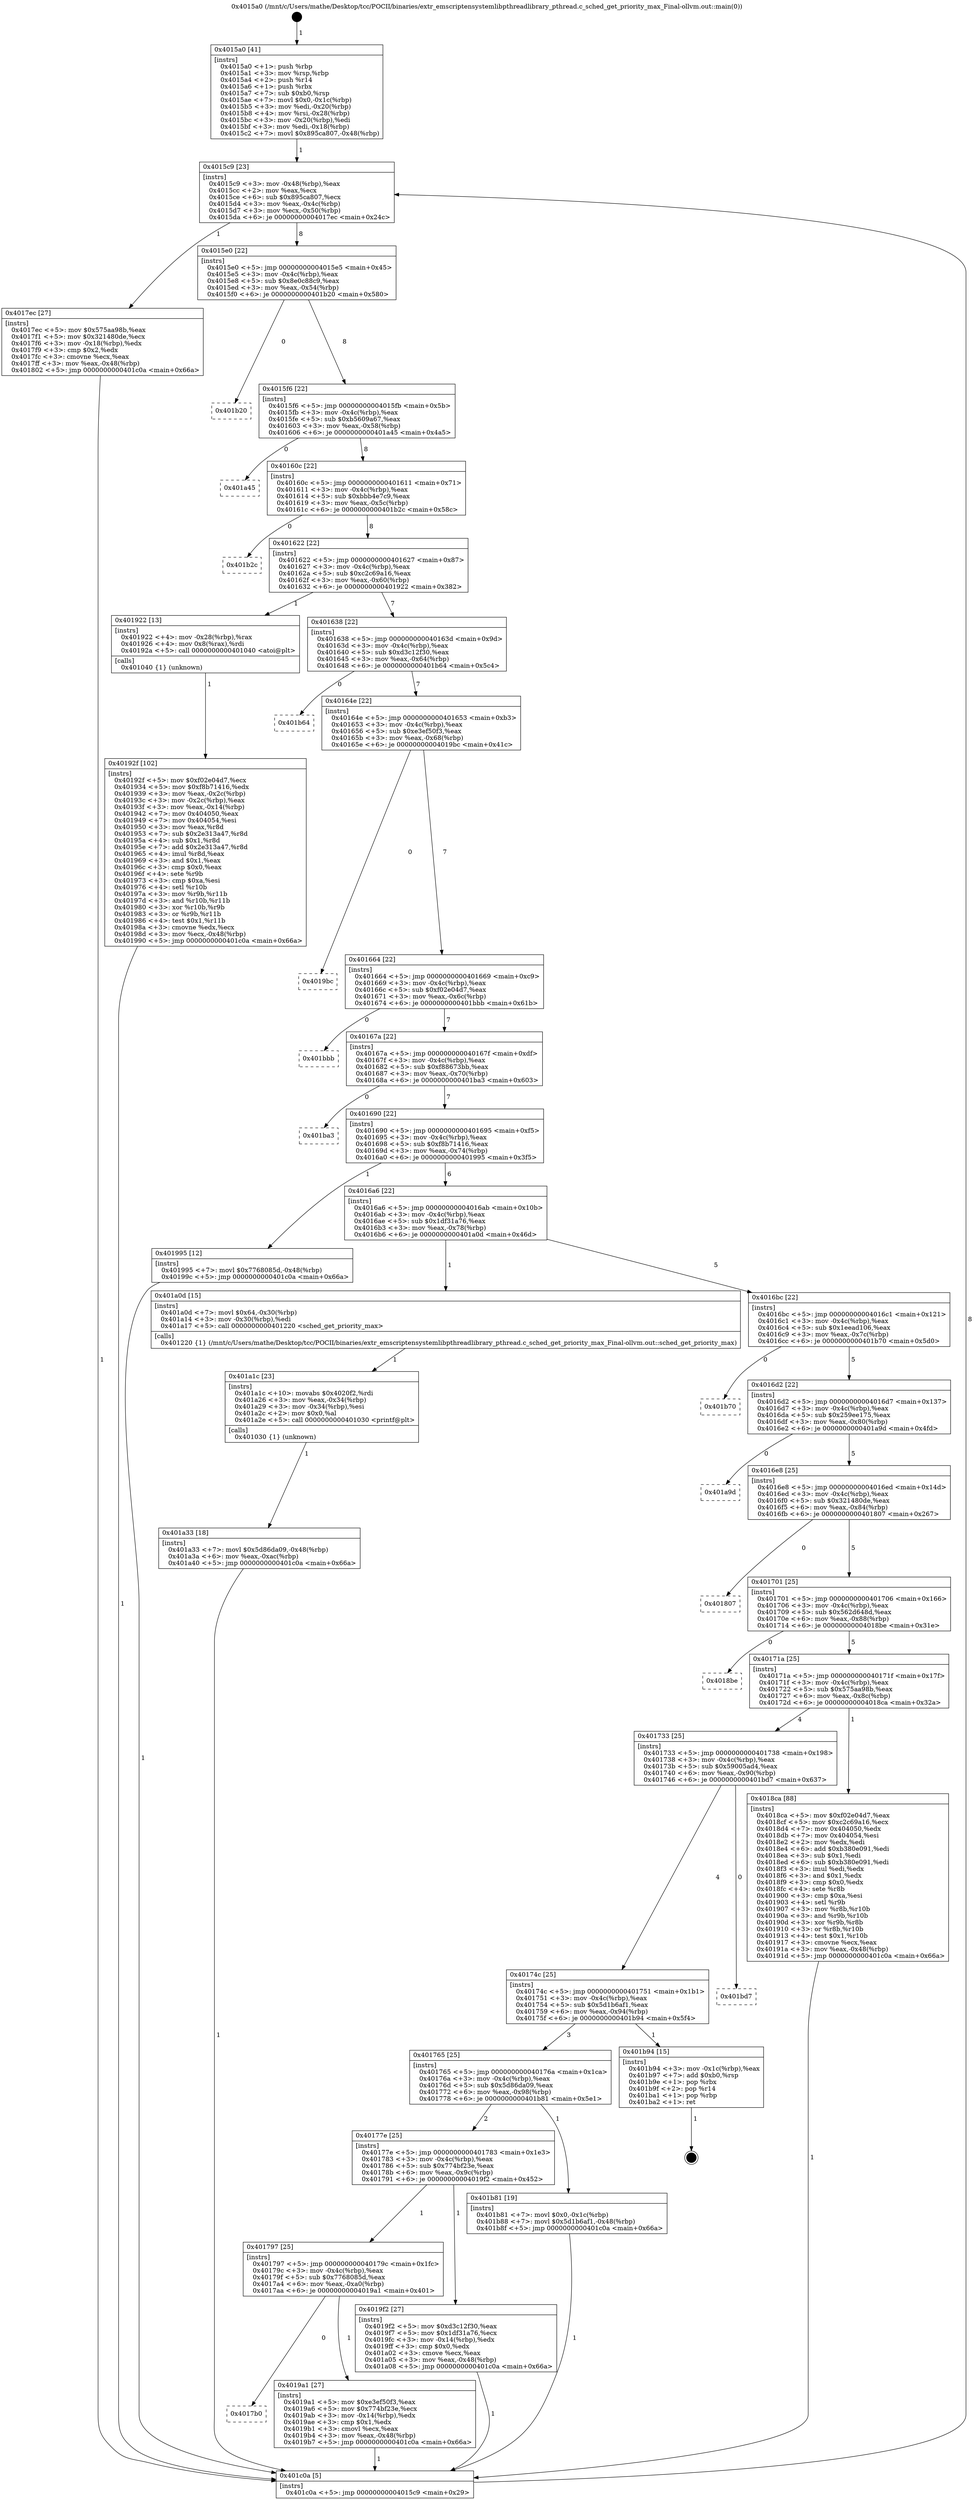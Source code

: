 digraph "0x4015a0" {
  label = "0x4015a0 (/mnt/c/Users/mathe/Desktop/tcc/POCII/binaries/extr_emscriptensystemlibpthreadlibrary_pthread.c_sched_get_priority_max_Final-ollvm.out::main(0))"
  labelloc = "t"
  node[shape=record]

  Entry [label="",width=0.3,height=0.3,shape=circle,fillcolor=black,style=filled]
  "0x4015c9" [label="{
     0x4015c9 [23]\l
     | [instrs]\l
     &nbsp;&nbsp;0x4015c9 \<+3\>: mov -0x48(%rbp),%eax\l
     &nbsp;&nbsp;0x4015cc \<+2\>: mov %eax,%ecx\l
     &nbsp;&nbsp;0x4015ce \<+6\>: sub $0x895ca807,%ecx\l
     &nbsp;&nbsp;0x4015d4 \<+3\>: mov %eax,-0x4c(%rbp)\l
     &nbsp;&nbsp;0x4015d7 \<+3\>: mov %ecx,-0x50(%rbp)\l
     &nbsp;&nbsp;0x4015da \<+6\>: je 00000000004017ec \<main+0x24c\>\l
  }"]
  "0x4017ec" [label="{
     0x4017ec [27]\l
     | [instrs]\l
     &nbsp;&nbsp;0x4017ec \<+5\>: mov $0x575aa98b,%eax\l
     &nbsp;&nbsp;0x4017f1 \<+5\>: mov $0x321480de,%ecx\l
     &nbsp;&nbsp;0x4017f6 \<+3\>: mov -0x18(%rbp),%edx\l
     &nbsp;&nbsp;0x4017f9 \<+3\>: cmp $0x2,%edx\l
     &nbsp;&nbsp;0x4017fc \<+3\>: cmovne %ecx,%eax\l
     &nbsp;&nbsp;0x4017ff \<+3\>: mov %eax,-0x48(%rbp)\l
     &nbsp;&nbsp;0x401802 \<+5\>: jmp 0000000000401c0a \<main+0x66a\>\l
  }"]
  "0x4015e0" [label="{
     0x4015e0 [22]\l
     | [instrs]\l
     &nbsp;&nbsp;0x4015e0 \<+5\>: jmp 00000000004015e5 \<main+0x45\>\l
     &nbsp;&nbsp;0x4015e5 \<+3\>: mov -0x4c(%rbp),%eax\l
     &nbsp;&nbsp;0x4015e8 \<+5\>: sub $0x8e0c88c9,%eax\l
     &nbsp;&nbsp;0x4015ed \<+3\>: mov %eax,-0x54(%rbp)\l
     &nbsp;&nbsp;0x4015f0 \<+6\>: je 0000000000401b20 \<main+0x580\>\l
  }"]
  "0x401c0a" [label="{
     0x401c0a [5]\l
     | [instrs]\l
     &nbsp;&nbsp;0x401c0a \<+5\>: jmp 00000000004015c9 \<main+0x29\>\l
  }"]
  "0x4015a0" [label="{
     0x4015a0 [41]\l
     | [instrs]\l
     &nbsp;&nbsp;0x4015a0 \<+1\>: push %rbp\l
     &nbsp;&nbsp;0x4015a1 \<+3\>: mov %rsp,%rbp\l
     &nbsp;&nbsp;0x4015a4 \<+2\>: push %r14\l
     &nbsp;&nbsp;0x4015a6 \<+1\>: push %rbx\l
     &nbsp;&nbsp;0x4015a7 \<+7\>: sub $0xb0,%rsp\l
     &nbsp;&nbsp;0x4015ae \<+7\>: movl $0x0,-0x1c(%rbp)\l
     &nbsp;&nbsp;0x4015b5 \<+3\>: mov %edi,-0x20(%rbp)\l
     &nbsp;&nbsp;0x4015b8 \<+4\>: mov %rsi,-0x28(%rbp)\l
     &nbsp;&nbsp;0x4015bc \<+3\>: mov -0x20(%rbp),%edi\l
     &nbsp;&nbsp;0x4015bf \<+3\>: mov %edi,-0x18(%rbp)\l
     &nbsp;&nbsp;0x4015c2 \<+7\>: movl $0x895ca807,-0x48(%rbp)\l
  }"]
  Exit [label="",width=0.3,height=0.3,shape=circle,fillcolor=black,style=filled,peripheries=2]
  "0x401b20" [label="{
     0x401b20\l
  }", style=dashed]
  "0x4015f6" [label="{
     0x4015f6 [22]\l
     | [instrs]\l
     &nbsp;&nbsp;0x4015f6 \<+5\>: jmp 00000000004015fb \<main+0x5b\>\l
     &nbsp;&nbsp;0x4015fb \<+3\>: mov -0x4c(%rbp),%eax\l
     &nbsp;&nbsp;0x4015fe \<+5\>: sub $0xb5609a67,%eax\l
     &nbsp;&nbsp;0x401603 \<+3\>: mov %eax,-0x58(%rbp)\l
     &nbsp;&nbsp;0x401606 \<+6\>: je 0000000000401a45 \<main+0x4a5\>\l
  }"]
  "0x401a33" [label="{
     0x401a33 [18]\l
     | [instrs]\l
     &nbsp;&nbsp;0x401a33 \<+7\>: movl $0x5d86da09,-0x48(%rbp)\l
     &nbsp;&nbsp;0x401a3a \<+6\>: mov %eax,-0xac(%rbp)\l
     &nbsp;&nbsp;0x401a40 \<+5\>: jmp 0000000000401c0a \<main+0x66a\>\l
  }"]
  "0x401a45" [label="{
     0x401a45\l
  }", style=dashed]
  "0x40160c" [label="{
     0x40160c [22]\l
     | [instrs]\l
     &nbsp;&nbsp;0x40160c \<+5\>: jmp 0000000000401611 \<main+0x71\>\l
     &nbsp;&nbsp;0x401611 \<+3\>: mov -0x4c(%rbp),%eax\l
     &nbsp;&nbsp;0x401614 \<+5\>: sub $0xbbb4e7c9,%eax\l
     &nbsp;&nbsp;0x401619 \<+3\>: mov %eax,-0x5c(%rbp)\l
     &nbsp;&nbsp;0x40161c \<+6\>: je 0000000000401b2c \<main+0x58c\>\l
  }"]
  "0x401a1c" [label="{
     0x401a1c [23]\l
     | [instrs]\l
     &nbsp;&nbsp;0x401a1c \<+10\>: movabs $0x4020f2,%rdi\l
     &nbsp;&nbsp;0x401a26 \<+3\>: mov %eax,-0x34(%rbp)\l
     &nbsp;&nbsp;0x401a29 \<+3\>: mov -0x34(%rbp),%esi\l
     &nbsp;&nbsp;0x401a2c \<+2\>: mov $0x0,%al\l
     &nbsp;&nbsp;0x401a2e \<+5\>: call 0000000000401030 \<printf@plt\>\l
     | [calls]\l
     &nbsp;&nbsp;0x401030 \{1\} (unknown)\l
  }"]
  "0x401b2c" [label="{
     0x401b2c\l
  }", style=dashed]
  "0x401622" [label="{
     0x401622 [22]\l
     | [instrs]\l
     &nbsp;&nbsp;0x401622 \<+5\>: jmp 0000000000401627 \<main+0x87\>\l
     &nbsp;&nbsp;0x401627 \<+3\>: mov -0x4c(%rbp),%eax\l
     &nbsp;&nbsp;0x40162a \<+5\>: sub $0xc2c69a16,%eax\l
     &nbsp;&nbsp;0x40162f \<+3\>: mov %eax,-0x60(%rbp)\l
     &nbsp;&nbsp;0x401632 \<+6\>: je 0000000000401922 \<main+0x382\>\l
  }"]
  "0x4017b0" [label="{
     0x4017b0\l
  }", style=dashed]
  "0x401922" [label="{
     0x401922 [13]\l
     | [instrs]\l
     &nbsp;&nbsp;0x401922 \<+4\>: mov -0x28(%rbp),%rax\l
     &nbsp;&nbsp;0x401926 \<+4\>: mov 0x8(%rax),%rdi\l
     &nbsp;&nbsp;0x40192a \<+5\>: call 0000000000401040 \<atoi@plt\>\l
     | [calls]\l
     &nbsp;&nbsp;0x401040 \{1\} (unknown)\l
  }"]
  "0x401638" [label="{
     0x401638 [22]\l
     | [instrs]\l
     &nbsp;&nbsp;0x401638 \<+5\>: jmp 000000000040163d \<main+0x9d\>\l
     &nbsp;&nbsp;0x40163d \<+3\>: mov -0x4c(%rbp),%eax\l
     &nbsp;&nbsp;0x401640 \<+5\>: sub $0xd3c12f30,%eax\l
     &nbsp;&nbsp;0x401645 \<+3\>: mov %eax,-0x64(%rbp)\l
     &nbsp;&nbsp;0x401648 \<+6\>: je 0000000000401b64 \<main+0x5c4\>\l
  }"]
  "0x4019a1" [label="{
     0x4019a1 [27]\l
     | [instrs]\l
     &nbsp;&nbsp;0x4019a1 \<+5\>: mov $0xe3ef50f3,%eax\l
     &nbsp;&nbsp;0x4019a6 \<+5\>: mov $0x774bf23e,%ecx\l
     &nbsp;&nbsp;0x4019ab \<+3\>: mov -0x14(%rbp),%edx\l
     &nbsp;&nbsp;0x4019ae \<+3\>: cmp $0x1,%edx\l
     &nbsp;&nbsp;0x4019b1 \<+3\>: cmovl %ecx,%eax\l
     &nbsp;&nbsp;0x4019b4 \<+3\>: mov %eax,-0x48(%rbp)\l
     &nbsp;&nbsp;0x4019b7 \<+5\>: jmp 0000000000401c0a \<main+0x66a\>\l
  }"]
  "0x401b64" [label="{
     0x401b64\l
  }", style=dashed]
  "0x40164e" [label="{
     0x40164e [22]\l
     | [instrs]\l
     &nbsp;&nbsp;0x40164e \<+5\>: jmp 0000000000401653 \<main+0xb3\>\l
     &nbsp;&nbsp;0x401653 \<+3\>: mov -0x4c(%rbp),%eax\l
     &nbsp;&nbsp;0x401656 \<+5\>: sub $0xe3ef50f3,%eax\l
     &nbsp;&nbsp;0x40165b \<+3\>: mov %eax,-0x68(%rbp)\l
     &nbsp;&nbsp;0x40165e \<+6\>: je 00000000004019bc \<main+0x41c\>\l
  }"]
  "0x401797" [label="{
     0x401797 [25]\l
     | [instrs]\l
     &nbsp;&nbsp;0x401797 \<+5\>: jmp 000000000040179c \<main+0x1fc\>\l
     &nbsp;&nbsp;0x40179c \<+3\>: mov -0x4c(%rbp),%eax\l
     &nbsp;&nbsp;0x40179f \<+5\>: sub $0x7768085d,%eax\l
     &nbsp;&nbsp;0x4017a4 \<+6\>: mov %eax,-0xa0(%rbp)\l
     &nbsp;&nbsp;0x4017aa \<+6\>: je 00000000004019a1 \<main+0x401\>\l
  }"]
  "0x4019bc" [label="{
     0x4019bc\l
  }", style=dashed]
  "0x401664" [label="{
     0x401664 [22]\l
     | [instrs]\l
     &nbsp;&nbsp;0x401664 \<+5\>: jmp 0000000000401669 \<main+0xc9\>\l
     &nbsp;&nbsp;0x401669 \<+3\>: mov -0x4c(%rbp),%eax\l
     &nbsp;&nbsp;0x40166c \<+5\>: sub $0xf02e04d7,%eax\l
     &nbsp;&nbsp;0x401671 \<+3\>: mov %eax,-0x6c(%rbp)\l
     &nbsp;&nbsp;0x401674 \<+6\>: je 0000000000401bbb \<main+0x61b\>\l
  }"]
  "0x4019f2" [label="{
     0x4019f2 [27]\l
     | [instrs]\l
     &nbsp;&nbsp;0x4019f2 \<+5\>: mov $0xd3c12f30,%eax\l
     &nbsp;&nbsp;0x4019f7 \<+5\>: mov $0x1df31a76,%ecx\l
     &nbsp;&nbsp;0x4019fc \<+3\>: mov -0x14(%rbp),%edx\l
     &nbsp;&nbsp;0x4019ff \<+3\>: cmp $0x0,%edx\l
     &nbsp;&nbsp;0x401a02 \<+3\>: cmove %ecx,%eax\l
     &nbsp;&nbsp;0x401a05 \<+3\>: mov %eax,-0x48(%rbp)\l
     &nbsp;&nbsp;0x401a08 \<+5\>: jmp 0000000000401c0a \<main+0x66a\>\l
  }"]
  "0x401bbb" [label="{
     0x401bbb\l
  }", style=dashed]
  "0x40167a" [label="{
     0x40167a [22]\l
     | [instrs]\l
     &nbsp;&nbsp;0x40167a \<+5\>: jmp 000000000040167f \<main+0xdf\>\l
     &nbsp;&nbsp;0x40167f \<+3\>: mov -0x4c(%rbp),%eax\l
     &nbsp;&nbsp;0x401682 \<+5\>: sub $0xf88673bb,%eax\l
     &nbsp;&nbsp;0x401687 \<+3\>: mov %eax,-0x70(%rbp)\l
     &nbsp;&nbsp;0x40168a \<+6\>: je 0000000000401ba3 \<main+0x603\>\l
  }"]
  "0x40177e" [label="{
     0x40177e [25]\l
     | [instrs]\l
     &nbsp;&nbsp;0x40177e \<+5\>: jmp 0000000000401783 \<main+0x1e3\>\l
     &nbsp;&nbsp;0x401783 \<+3\>: mov -0x4c(%rbp),%eax\l
     &nbsp;&nbsp;0x401786 \<+5\>: sub $0x774bf23e,%eax\l
     &nbsp;&nbsp;0x40178b \<+6\>: mov %eax,-0x9c(%rbp)\l
     &nbsp;&nbsp;0x401791 \<+6\>: je 00000000004019f2 \<main+0x452\>\l
  }"]
  "0x401ba3" [label="{
     0x401ba3\l
  }", style=dashed]
  "0x401690" [label="{
     0x401690 [22]\l
     | [instrs]\l
     &nbsp;&nbsp;0x401690 \<+5\>: jmp 0000000000401695 \<main+0xf5\>\l
     &nbsp;&nbsp;0x401695 \<+3\>: mov -0x4c(%rbp),%eax\l
     &nbsp;&nbsp;0x401698 \<+5\>: sub $0xf8b71416,%eax\l
     &nbsp;&nbsp;0x40169d \<+3\>: mov %eax,-0x74(%rbp)\l
     &nbsp;&nbsp;0x4016a0 \<+6\>: je 0000000000401995 \<main+0x3f5\>\l
  }"]
  "0x401b81" [label="{
     0x401b81 [19]\l
     | [instrs]\l
     &nbsp;&nbsp;0x401b81 \<+7\>: movl $0x0,-0x1c(%rbp)\l
     &nbsp;&nbsp;0x401b88 \<+7\>: movl $0x5d1b6af1,-0x48(%rbp)\l
     &nbsp;&nbsp;0x401b8f \<+5\>: jmp 0000000000401c0a \<main+0x66a\>\l
  }"]
  "0x401995" [label="{
     0x401995 [12]\l
     | [instrs]\l
     &nbsp;&nbsp;0x401995 \<+7\>: movl $0x7768085d,-0x48(%rbp)\l
     &nbsp;&nbsp;0x40199c \<+5\>: jmp 0000000000401c0a \<main+0x66a\>\l
  }"]
  "0x4016a6" [label="{
     0x4016a6 [22]\l
     | [instrs]\l
     &nbsp;&nbsp;0x4016a6 \<+5\>: jmp 00000000004016ab \<main+0x10b\>\l
     &nbsp;&nbsp;0x4016ab \<+3\>: mov -0x4c(%rbp),%eax\l
     &nbsp;&nbsp;0x4016ae \<+5\>: sub $0x1df31a76,%eax\l
     &nbsp;&nbsp;0x4016b3 \<+3\>: mov %eax,-0x78(%rbp)\l
     &nbsp;&nbsp;0x4016b6 \<+6\>: je 0000000000401a0d \<main+0x46d\>\l
  }"]
  "0x401765" [label="{
     0x401765 [25]\l
     | [instrs]\l
     &nbsp;&nbsp;0x401765 \<+5\>: jmp 000000000040176a \<main+0x1ca\>\l
     &nbsp;&nbsp;0x40176a \<+3\>: mov -0x4c(%rbp),%eax\l
     &nbsp;&nbsp;0x40176d \<+5\>: sub $0x5d86da09,%eax\l
     &nbsp;&nbsp;0x401772 \<+6\>: mov %eax,-0x98(%rbp)\l
     &nbsp;&nbsp;0x401778 \<+6\>: je 0000000000401b81 \<main+0x5e1\>\l
  }"]
  "0x401a0d" [label="{
     0x401a0d [15]\l
     | [instrs]\l
     &nbsp;&nbsp;0x401a0d \<+7\>: movl $0x64,-0x30(%rbp)\l
     &nbsp;&nbsp;0x401a14 \<+3\>: mov -0x30(%rbp),%edi\l
     &nbsp;&nbsp;0x401a17 \<+5\>: call 0000000000401220 \<sched_get_priority_max\>\l
     | [calls]\l
     &nbsp;&nbsp;0x401220 \{1\} (/mnt/c/Users/mathe/Desktop/tcc/POCII/binaries/extr_emscriptensystemlibpthreadlibrary_pthread.c_sched_get_priority_max_Final-ollvm.out::sched_get_priority_max)\l
  }"]
  "0x4016bc" [label="{
     0x4016bc [22]\l
     | [instrs]\l
     &nbsp;&nbsp;0x4016bc \<+5\>: jmp 00000000004016c1 \<main+0x121\>\l
     &nbsp;&nbsp;0x4016c1 \<+3\>: mov -0x4c(%rbp),%eax\l
     &nbsp;&nbsp;0x4016c4 \<+5\>: sub $0x1eead106,%eax\l
     &nbsp;&nbsp;0x4016c9 \<+3\>: mov %eax,-0x7c(%rbp)\l
     &nbsp;&nbsp;0x4016cc \<+6\>: je 0000000000401b70 \<main+0x5d0\>\l
  }"]
  "0x401b94" [label="{
     0x401b94 [15]\l
     | [instrs]\l
     &nbsp;&nbsp;0x401b94 \<+3\>: mov -0x1c(%rbp),%eax\l
     &nbsp;&nbsp;0x401b97 \<+7\>: add $0xb0,%rsp\l
     &nbsp;&nbsp;0x401b9e \<+1\>: pop %rbx\l
     &nbsp;&nbsp;0x401b9f \<+2\>: pop %r14\l
     &nbsp;&nbsp;0x401ba1 \<+1\>: pop %rbp\l
     &nbsp;&nbsp;0x401ba2 \<+1\>: ret\l
  }"]
  "0x401b70" [label="{
     0x401b70\l
  }", style=dashed]
  "0x4016d2" [label="{
     0x4016d2 [22]\l
     | [instrs]\l
     &nbsp;&nbsp;0x4016d2 \<+5\>: jmp 00000000004016d7 \<main+0x137\>\l
     &nbsp;&nbsp;0x4016d7 \<+3\>: mov -0x4c(%rbp),%eax\l
     &nbsp;&nbsp;0x4016da \<+5\>: sub $0x259ee175,%eax\l
     &nbsp;&nbsp;0x4016df \<+3\>: mov %eax,-0x80(%rbp)\l
     &nbsp;&nbsp;0x4016e2 \<+6\>: je 0000000000401a9d \<main+0x4fd\>\l
  }"]
  "0x40174c" [label="{
     0x40174c [25]\l
     | [instrs]\l
     &nbsp;&nbsp;0x40174c \<+5\>: jmp 0000000000401751 \<main+0x1b1\>\l
     &nbsp;&nbsp;0x401751 \<+3\>: mov -0x4c(%rbp),%eax\l
     &nbsp;&nbsp;0x401754 \<+5\>: sub $0x5d1b6af1,%eax\l
     &nbsp;&nbsp;0x401759 \<+6\>: mov %eax,-0x94(%rbp)\l
     &nbsp;&nbsp;0x40175f \<+6\>: je 0000000000401b94 \<main+0x5f4\>\l
  }"]
  "0x401a9d" [label="{
     0x401a9d\l
  }", style=dashed]
  "0x4016e8" [label="{
     0x4016e8 [25]\l
     | [instrs]\l
     &nbsp;&nbsp;0x4016e8 \<+5\>: jmp 00000000004016ed \<main+0x14d\>\l
     &nbsp;&nbsp;0x4016ed \<+3\>: mov -0x4c(%rbp),%eax\l
     &nbsp;&nbsp;0x4016f0 \<+5\>: sub $0x321480de,%eax\l
     &nbsp;&nbsp;0x4016f5 \<+6\>: mov %eax,-0x84(%rbp)\l
     &nbsp;&nbsp;0x4016fb \<+6\>: je 0000000000401807 \<main+0x267\>\l
  }"]
  "0x401bd7" [label="{
     0x401bd7\l
  }", style=dashed]
  "0x401807" [label="{
     0x401807\l
  }", style=dashed]
  "0x401701" [label="{
     0x401701 [25]\l
     | [instrs]\l
     &nbsp;&nbsp;0x401701 \<+5\>: jmp 0000000000401706 \<main+0x166\>\l
     &nbsp;&nbsp;0x401706 \<+3\>: mov -0x4c(%rbp),%eax\l
     &nbsp;&nbsp;0x401709 \<+5\>: sub $0x562d648d,%eax\l
     &nbsp;&nbsp;0x40170e \<+6\>: mov %eax,-0x88(%rbp)\l
     &nbsp;&nbsp;0x401714 \<+6\>: je 00000000004018be \<main+0x31e\>\l
  }"]
  "0x40192f" [label="{
     0x40192f [102]\l
     | [instrs]\l
     &nbsp;&nbsp;0x40192f \<+5\>: mov $0xf02e04d7,%ecx\l
     &nbsp;&nbsp;0x401934 \<+5\>: mov $0xf8b71416,%edx\l
     &nbsp;&nbsp;0x401939 \<+3\>: mov %eax,-0x2c(%rbp)\l
     &nbsp;&nbsp;0x40193c \<+3\>: mov -0x2c(%rbp),%eax\l
     &nbsp;&nbsp;0x40193f \<+3\>: mov %eax,-0x14(%rbp)\l
     &nbsp;&nbsp;0x401942 \<+7\>: mov 0x404050,%eax\l
     &nbsp;&nbsp;0x401949 \<+7\>: mov 0x404054,%esi\l
     &nbsp;&nbsp;0x401950 \<+3\>: mov %eax,%r8d\l
     &nbsp;&nbsp;0x401953 \<+7\>: sub $0x2e313a47,%r8d\l
     &nbsp;&nbsp;0x40195a \<+4\>: sub $0x1,%r8d\l
     &nbsp;&nbsp;0x40195e \<+7\>: add $0x2e313a47,%r8d\l
     &nbsp;&nbsp;0x401965 \<+4\>: imul %r8d,%eax\l
     &nbsp;&nbsp;0x401969 \<+3\>: and $0x1,%eax\l
     &nbsp;&nbsp;0x40196c \<+3\>: cmp $0x0,%eax\l
     &nbsp;&nbsp;0x40196f \<+4\>: sete %r9b\l
     &nbsp;&nbsp;0x401973 \<+3\>: cmp $0xa,%esi\l
     &nbsp;&nbsp;0x401976 \<+4\>: setl %r10b\l
     &nbsp;&nbsp;0x40197a \<+3\>: mov %r9b,%r11b\l
     &nbsp;&nbsp;0x40197d \<+3\>: and %r10b,%r11b\l
     &nbsp;&nbsp;0x401980 \<+3\>: xor %r10b,%r9b\l
     &nbsp;&nbsp;0x401983 \<+3\>: or %r9b,%r11b\l
     &nbsp;&nbsp;0x401986 \<+4\>: test $0x1,%r11b\l
     &nbsp;&nbsp;0x40198a \<+3\>: cmovne %edx,%ecx\l
     &nbsp;&nbsp;0x40198d \<+3\>: mov %ecx,-0x48(%rbp)\l
     &nbsp;&nbsp;0x401990 \<+5\>: jmp 0000000000401c0a \<main+0x66a\>\l
  }"]
  "0x4018be" [label="{
     0x4018be\l
  }", style=dashed]
  "0x40171a" [label="{
     0x40171a [25]\l
     | [instrs]\l
     &nbsp;&nbsp;0x40171a \<+5\>: jmp 000000000040171f \<main+0x17f\>\l
     &nbsp;&nbsp;0x40171f \<+3\>: mov -0x4c(%rbp),%eax\l
     &nbsp;&nbsp;0x401722 \<+5\>: sub $0x575aa98b,%eax\l
     &nbsp;&nbsp;0x401727 \<+6\>: mov %eax,-0x8c(%rbp)\l
     &nbsp;&nbsp;0x40172d \<+6\>: je 00000000004018ca \<main+0x32a\>\l
  }"]
  "0x401733" [label="{
     0x401733 [25]\l
     | [instrs]\l
     &nbsp;&nbsp;0x401733 \<+5\>: jmp 0000000000401738 \<main+0x198\>\l
     &nbsp;&nbsp;0x401738 \<+3\>: mov -0x4c(%rbp),%eax\l
     &nbsp;&nbsp;0x40173b \<+5\>: sub $0x59005ad4,%eax\l
     &nbsp;&nbsp;0x401740 \<+6\>: mov %eax,-0x90(%rbp)\l
     &nbsp;&nbsp;0x401746 \<+6\>: je 0000000000401bd7 \<main+0x637\>\l
  }"]
  "0x4018ca" [label="{
     0x4018ca [88]\l
     | [instrs]\l
     &nbsp;&nbsp;0x4018ca \<+5\>: mov $0xf02e04d7,%eax\l
     &nbsp;&nbsp;0x4018cf \<+5\>: mov $0xc2c69a16,%ecx\l
     &nbsp;&nbsp;0x4018d4 \<+7\>: mov 0x404050,%edx\l
     &nbsp;&nbsp;0x4018db \<+7\>: mov 0x404054,%esi\l
     &nbsp;&nbsp;0x4018e2 \<+2\>: mov %edx,%edi\l
     &nbsp;&nbsp;0x4018e4 \<+6\>: add $0xb380e091,%edi\l
     &nbsp;&nbsp;0x4018ea \<+3\>: sub $0x1,%edi\l
     &nbsp;&nbsp;0x4018ed \<+6\>: sub $0xb380e091,%edi\l
     &nbsp;&nbsp;0x4018f3 \<+3\>: imul %edi,%edx\l
     &nbsp;&nbsp;0x4018f6 \<+3\>: and $0x1,%edx\l
     &nbsp;&nbsp;0x4018f9 \<+3\>: cmp $0x0,%edx\l
     &nbsp;&nbsp;0x4018fc \<+4\>: sete %r8b\l
     &nbsp;&nbsp;0x401900 \<+3\>: cmp $0xa,%esi\l
     &nbsp;&nbsp;0x401903 \<+4\>: setl %r9b\l
     &nbsp;&nbsp;0x401907 \<+3\>: mov %r8b,%r10b\l
     &nbsp;&nbsp;0x40190a \<+3\>: and %r9b,%r10b\l
     &nbsp;&nbsp;0x40190d \<+3\>: xor %r9b,%r8b\l
     &nbsp;&nbsp;0x401910 \<+3\>: or %r8b,%r10b\l
     &nbsp;&nbsp;0x401913 \<+4\>: test $0x1,%r10b\l
     &nbsp;&nbsp;0x401917 \<+3\>: cmovne %ecx,%eax\l
     &nbsp;&nbsp;0x40191a \<+3\>: mov %eax,-0x48(%rbp)\l
     &nbsp;&nbsp;0x40191d \<+5\>: jmp 0000000000401c0a \<main+0x66a\>\l
  }"]
  Entry -> "0x4015a0" [label=" 1"]
  "0x4015c9" -> "0x4017ec" [label=" 1"]
  "0x4015c9" -> "0x4015e0" [label=" 8"]
  "0x4017ec" -> "0x401c0a" [label=" 1"]
  "0x4015a0" -> "0x4015c9" [label=" 1"]
  "0x401c0a" -> "0x4015c9" [label=" 8"]
  "0x401b94" -> Exit [label=" 1"]
  "0x4015e0" -> "0x401b20" [label=" 0"]
  "0x4015e0" -> "0x4015f6" [label=" 8"]
  "0x401b81" -> "0x401c0a" [label=" 1"]
  "0x4015f6" -> "0x401a45" [label=" 0"]
  "0x4015f6" -> "0x40160c" [label=" 8"]
  "0x401a33" -> "0x401c0a" [label=" 1"]
  "0x40160c" -> "0x401b2c" [label=" 0"]
  "0x40160c" -> "0x401622" [label=" 8"]
  "0x401a1c" -> "0x401a33" [label=" 1"]
  "0x401622" -> "0x401922" [label=" 1"]
  "0x401622" -> "0x401638" [label=" 7"]
  "0x401a0d" -> "0x401a1c" [label=" 1"]
  "0x401638" -> "0x401b64" [label=" 0"]
  "0x401638" -> "0x40164e" [label=" 7"]
  "0x4019f2" -> "0x401c0a" [label=" 1"]
  "0x40164e" -> "0x4019bc" [label=" 0"]
  "0x40164e" -> "0x401664" [label=" 7"]
  "0x401797" -> "0x4017b0" [label=" 0"]
  "0x401664" -> "0x401bbb" [label=" 0"]
  "0x401664" -> "0x40167a" [label=" 7"]
  "0x401797" -> "0x4019a1" [label=" 1"]
  "0x40167a" -> "0x401ba3" [label=" 0"]
  "0x40167a" -> "0x401690" [label=" 7"]
  "0x40177e" -> "0x401797" [label=" 1"]
  "0x401690" -> "0x401995" [label=" 1"]
  "0x401690" -> "0x4016a6" [label=" 6"]
  "0x40177e" -> "0x4019f2" [label=" 1"]
  "0x4016a6" -> "0x401a0d" [label=" 1"]
  "0x4016a6" -> "0x4016bc" [label=" 5"]
  "0x401765" -> "0x40177e" [label=" 2"]
  "0x4016bc" -> "0x401b70" [label=" 0"]
  "0x4016bc" -> "0x4016d2" [label=" 5"]
  "0x401765" -> "0x401b81" [label=" 1"]
  "0x4016d2" -> "0x401a9d" [label=" 0"]
  "0x4016d2" -> "0x4016e8" [label=" 5"]
  "0x40174c" -> "0x401765" [label=" 3"]
  "0x4016e8" -> "0x401807" [label=" 0"]
  "0x4016e8" -> "0x401701" [label=" 5"]
  "0x40174c" -> "0x401b94" [label=" 1"]
  "0x401701" -> "0x4018be" [label=" 0"]
  "0x401701" -> "0x40171a" [label=" 5"]
  "0x401733" -> "0x40174c" [label=" 4"]
  "0x40171a" -> "0x4018ca" [label=" 1"]
  "0x40171a" -> "0x401733" [label=" 4"]
  "0x4018ca" -> "0x401c0a" [label=" 1"]
  "0x401922" -> "0x40192f" [label=" 1"]
  "0x40192f" -> "0x401c0a" [label=" 1"]
  "0x401995" -> "0x401c0a" [label=" 1"]
  "0x4019a1" -> "0x401c0a" [label=" 1"]
  "0x401733" -> "0x401bd7" [label=" 0"]
}
